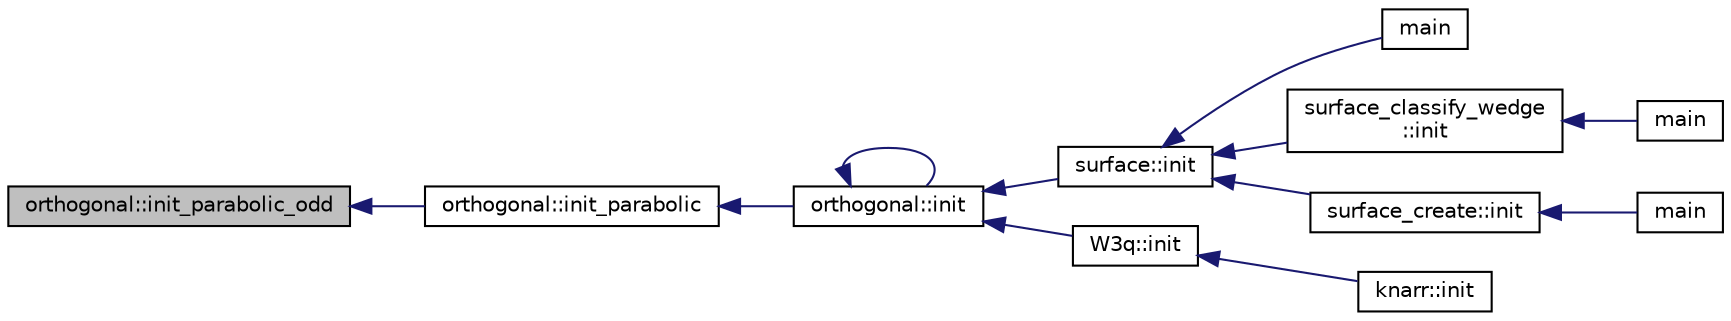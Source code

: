 digraph "orthogonal::init_parabolic_odd"
{
  edge [fontname="Helvetica",fontsize="10",labelfontname="Helvetica",labelfontsize="10"];
  node [fontname="Helvetica",fontsize="10",shape=record];
  rankdir="LR";
  Node9822 [label="orthogonal::init_parabolic_odd",height=0.2,width=0.4,color="black", fillcolor="grey75", style="filled", fontcolor="black"];
  Node9822 -> Node9823 [dir="back",color="midnightblue",fontsize="10",style="solid",fontname="Helvetica"];
  Node9823 [label="orthogonal::init_parabolic",height=0.2,width=0.4,color="black", fillcolor="white", style="filled",URL="$d7/daa/classorthogonal.html#aef84a93f2f8973a3b5fc2d7d48b1d5ed"];
  Node9823 -> Node9824 [dir="back",color="midnightblue",fontsize="10",style="solid",fontname="Helvetica"];
  Node9824 [label="orthogonal::init",height=0.2,width=0.4,color="black", fillcolor="white", style="filled",URL="$d7/daa/classorthogonal.html#a8bd53ba30f34ac50889503f0f3ef6deb"];
  Node9824 -> Node9824 [dir="back",color="midnightblue",fontsize="10",style="solid",fontname="Helvetica"];
  Node9824 -> Node9825 [dir="back",color="midnightblue",fontsize="10",style="solid",fontname="Helvetica"];
  Node9825 [label="surface::init",height=0.2,width=0.4,color="black", fillcolor="white", style="filled",URL="$d5/d88/classsurface.html#a90570b0ca6ab02988159f2c40cb27308"];
  Node9825 -> Node9826 [dir="back",color="midnightblue",fontsize="10",style="solid",fontname="Helvetica"];
  Node9826 [label="main",height=0.2,width=0.4,color="black", fillcolor="white", style="filled",URL="$d6/dc3/arc__lifting__main_8_c.html#a217dbf8b442f20279ea00b898af96f52"];
  Node9825 -> Node9827 [dir="back",color="midnightblue",fontsize="10",style="solid",fontname="Helvetica"];
  Node9827 [label="surface_classify_wedge\l::init",height=0.2,width=0.4,color="black", fillcolor="white", style="filled",URL="$d7/d5c/classsurface__classify__wedge.html#a43302106663b307aa8274a5112a7010a"];
  Node9827 -> Node9828 [dir="back",color="midnightblue",fontsize="10",style="solid",fontname="Helvetica"];
  Node9828 [label="main",height=0.2,width=0.4,color="black", fillcolor="white", style="filled",URL="$df/df8/surface__classify_8_c.html#a217dbf8b442f20279ea00b898af96f52"];
  Node9825 -> Node9829 [dir="back",color="midnightblue",fontsize="10",style="solid",fontname="Helvetica"];
  Node9829 [label="surface_create::init",height=0.2,width=0.4,color="black", fillcolor="white", style="filled",URL="$de/da4/classsurface__create.html#ab0db5c12825f778e3caf8aa4da02eb06"];
  Node9829 -> Node9830 [dir="back",color="midnightblue",fontsize="10",style="solid",fontname="Helvetica"];
  Node9830 [label="main",height=0.2,width=0.4,color="black", fillcolor="white", style="filled",URL="$d2/dfa/create__surface__main_8_c.html#a217dbf8b442f20279ea00b898af96f52"];
  Node9824 -> Node9831 [dir="back",color="midnightblue",fontsize="10",style="solid",fontname="Helvetica"];
  Node9831 [label="W3q::init",height=0.2,width=0.4,color="black", fillcolor="white", style="filled",URL="$de/d2c/class_w3q.html#a215fe070895a4915537fcb1bfba4f777"];
  Node9831 -> Node9832 [dir="back",color="midnightblue",fontsize="10",style="solid",fontname="Helvetica"];
  Node9832 [label="knarr::init",height=0.2,width=0.4,color="black", fillcolor="white", style="filled",URL="$d7/de5/classknarr.html#a1e25f28aeec8f316cc0ce81eb89e670e"];
}
